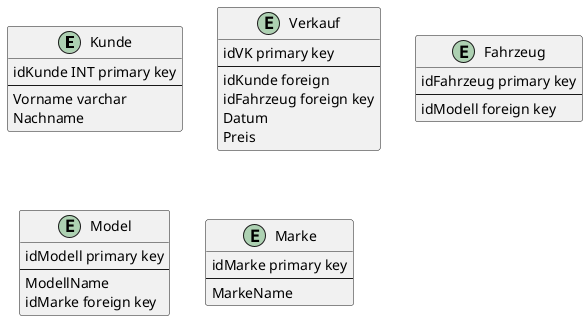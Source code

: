 @startuml
entity Kunde {
    idKunde INT primary key
    --
    Vorname varchar
    Nachname
}
entity Verkauf {
    idVK primary key
    --
    idKunde foreign 
    idFahrzeug foreign key
    Datum
    Preis
}
entity Fahrzeug{
    idFahrzeug primary key 
    --
    idModell foreign key
}
entity Model{
    idModell primary key
    --
    ModellName
    idMarke foreign key 
}
entity Marke{
    idMarke primary key 
    --
    MarkeName
}

'' Beziehung 
@enduml